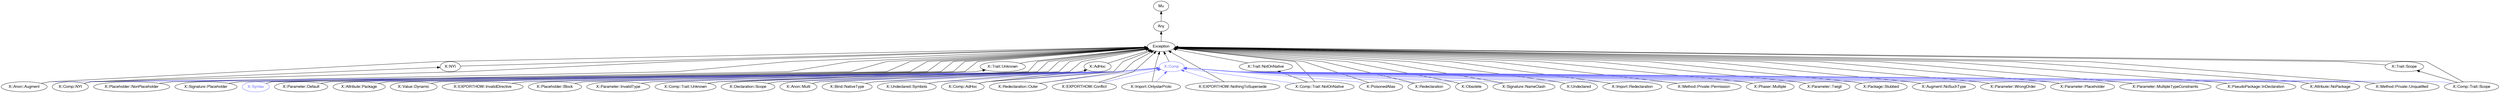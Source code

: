 digraph "perl6-type-graph" {
    rankdir=BT;
    splines=polyline;
    overlap=false; 
    // Types
    "X::Comp" [color="#6666FF", fontcolor="#6666FF", href="/type/X::Comp", fontname="FreeSans"];
    "Mu" [color="#000000", fontcolor="#000000", href="/type/Mu", fontname="FreeSans"];
    "Any" [color="#000000", fontcolor="#000000", href="/type/Any", fontname="FreeSans"];
    "Exception" [color="#000000", fontcolor="#000000", href="/type/Exception", fontname="FreeSans"];
    "X::Anon::Augment" [color="#000000", fontcolor="#000000", href="/type/X::Anon::Augment", fontname="FreeSans"];
    "X::NYI" [color="#000000", fontcolor="#000000", href="/type/X::NYI", fontname="FreeSans"];
    "X::Comp::NYI" [color="#000000", fontcolor="#000000", href="/type/X::Comp::NYI", fontname="FreeSans"];
    "X::Placeholder::NonPlaceholder" [color="#000000", fontcolor="#000000", href="/type/X::Placeholder::NonPlaceholder", fontname="FreeSans"];
    "X::Signature::Placeholder" [color="#000000", fontcolor="#000000", href="/type/X::Signature::Placeholder", fontname="FreeSans"];
    "X::Syntax" [color="#6666FF", fontcolor="#6666FF", href="/type/X::Syntax", fontname="FreeSans"];
    "X::Parameter::Default" [color="#000000", fontcolor="#000000", href="/type/X::Parameter::Default", fontname="FreeSans"];
    "X::Attribute::Package" [color="#000000", fontcolor="#000000", href="/type/X::Attribute::Package", fontname="FreeSans"];
    "X::Value::Dynamic" [color="#000000", fontcolor="#000000", href="/type/X::Value::Dynamic", fontname="FreeSans"];
    "X::EXPORTHOW::InvalidDirective" [color="#000000", fontcolor="#000000", href="/type/X::EXPORTHOW::InvalidDirective", fontname="FreeSans"];
    "X::Placeholder::Block" [color="#000000", fontcolor="#000000", href="/type/X::Placeholder::Block", fontname="FreeSans"];
    "X::Parameter::InvalidType" [color="#000000", fontcolor="#000000", href="/type/X::Parameter::InvalidType", fontname="FreeSans"];
    "X::Trait::Unknown" [color="#000000", fontcolor="#000000", href="/type/X::Trait::Unknown", fontname="FreeSans"];
    "X::Comp::Trait::Unknown" [color="#000000", fontcolor="#000000", href="/type/X::Comp::Trait::Unknown", fontname="FreeSans"];
    "X::Declaration::Scope" [color="#000000", fontcolor="#000000", href="/type/X::Declaration::Scope", fontname="FreeSans"];
    "X::Anon::Multi" [color="#000000", fontcolor="#000000", href="/type/X::Anon::Multi", fontname="FreeSans"];
    "X::Bind::NativeType" [color="#000000", fontcolor="#000000", href="/type/X::Bind::NativeType", fontname="FreeSans"];
    "X::Undeclared::Symbols" [color="#000000", fontcolor="#000000", href="/type/X::Undeclared::Symbols", fontname="FreeSans"];
    "X::AdHoc" [color="#000000", fontcolor="#000000", href="/type/X::AdHoc", fontname="FreeSans"];
    "X::Comp::AdHoc" [color="#000000", fontcolor="#000000", href="/type/X::Comp::AdHoc", fontname="FreeSans"];
    "X::Redeclaration::Outer" [color="#000000", fontcolor="#000000", href="/type/X::Redeclaration::Outer", fontname="FreeSans"];
    "X::EXPORTHOW::Conflict" [color="#000000", fontcolor="#000000", href="/type/X::EXPORTHOW::Conflict", fontname="FreeSans"];
    "X::Import::OnlystarProto" [color="#000000", fontcolor="#000000", href="/type/X::Import::OnlystarProto", fontname="FreeSans"];
    "X::EXPORTHOW::NothingToSupersede" [color="#000000", fontcolor="#000000", href="/type/X::EXPORTHOW::NothingToSupersede", fontname="FreeSans"];
    "X::Trait::NotOnNative" [color="#000000", fontcolor="#000000", href="/type/X::Trait::NotOnNative", fontname="FreeSans"];
    "X::Comp::Trait::NotOnNative" [color="#000000", fontcolor="#000000", href="/type/X::Comp::Trait::NotOnNative", fontname="FreeSans"];
    "X::PoisonedAlias" [color="#000000", fontcolor="#000000", href="/type/X::PoisonedAlias", fontname="FreeSans"];
    "X::Redeclaration" [color="#000000", fontcolor="#000000", href="/type/X::Redeclaration", fontname="FreeSans"];
    "X::Obsolete" [color="#000000", fontcolor="#000000", href="/type/X::Obsolete", fontname="FreeSans"];
    "X::Signature::NameClash" [color="#000000", fontcolor="#000000", href="/type/X::Signature::NameClash", fontname="FreeSans"];
    "X::Undeclared" [color="#000000", fontcolor="#000000", href="/type/X::Undeclared", fontname="FreeSans"];
    "X::Import::Redeclaration" [color="#000000", fontcolor="#000000", href="/type/X::Import::Redeclaration", fontname="FreeSans"];
    "X::Method::Private::Permission" [color="#000000", fontcolor="#000000", href="/type/X::Method::Private::Permission", fontname="FreeSans"];
    "X::Phaser::Multiple" [color="#000000", fontcolor="#000000", href="/type/X::Phaser::Multiple", fontname="FreeSans"];
    "X::Parameter::Twigil" [color="#000000", fontcolor="#000000", href="/type/X::Parameter::Twigil", fontname="FreeSans"];
    "X::Package::Stubbed" [color="#000000", fontcolor="#000000", href="/type/X::Package::Stubbed", fontname="FreeSans"];
    "X::Augment::NoSuchType" [color="#000000", fontcolor="#000000", href="/type/X::Augment::NoSuchType", fontname="FreeSans"];
    "X::Parameter::WrongOrder" [color="#000000", fontcolor="#000000", href="/type/X::Parameter::WrongOrder", fontname="FreeSans"];
    "X::Parameter::Placeholder" [color="#000000", fontcolor="#000000", href="/type/X::Parameter::Placeholder", fontname="FreeSans"];
    "X::Parameter::MultipleTypeConstraints" [color="#000000", fontcolor="#000000", href="/type/X::Parameter::MultipleTypeConstraints", fontname="FreeSans"];
    "X::PseudoPackage::InDeclaration" [color="#000000", fontcolor="#000000", href="/type/X::PseudoPackage::InDeclaration", fontname="FreeSans"];
    "X::Attribute::NoPackage" [color="#000000", fontcolor="#000000", href="/type/X::Attribute::NoPackage", fontname="FreeSans"];
    "X::Method::Private::Unqualified" [color="#000000", fontcolor="#000000", href="/type/X::Method::Private::Unqualified", fontname="FreeSans"];
    "X::Trait::Scope" [color="#000000", fontcolor="#000000", href="/type/X::Trait::Scope", fontname="FreeSans"];
    "X::Comp::Trait::Scope" [color="#000000", fontcolor="#000000", href="/type/X::Comp::Trait::Scope", fontname="FreeSans"];

    // Superclasses
    "X::Comp" -> "Exception" [color="#000000"];
    "Any" -> "Mu" [color="#000000"];
    "Exception" -> "Any" [color="#000000"];
    "X::Anon::Augment" -> "Exception" [color="#000000"];
    "X::NYI" -> "Exception" [color="#000000"];
    "X::Comp::NYI" -> "X::NYI" [color="#000000"];
    "X::Comp::NYI" -> "Exception" [color="#000000"];
    "X::Placeholder::NonPlaceholder" -> "Exception" [color="#000000"];
    "X::Signature::Placeholder" -> "Exception" [color="#000000"];
    "X::Syntax" -> "Exception" [color="#000000"];
    "X::Parameter::Default" -> "Exception" [color="#000000"];
    "X::Attribute::Package" -> "Exception" [color="#000000"];
    "X::Value::Dynamic" -> "Exception" [color="#000000"];
    "X::EXPORTHOW::InvalidDirective" -> "Exception" [color="#000000"];
    "X::Placeholder::Block" -> "Exception" [color="#000000"];
    "X::Parameter::InvalidType" -> "Exception" [color="#000000"];
    "X::Trait::Unknown" -> "Exception" [color="#000000"];
    "X::Comp::Trait::Unknown" -> "X::Trait::Unknown" [color="#000000"];
    "X::Comp::Trait::Unknown" -> "Exception" [color="#000000"];
    "X::Declaration::Scope" -> "Exception" [color="#000000"];
    "X::Anon::Multi" -> "Exception" [color="#000000"];
    "X::Bind::NativeType" -> "Exception" [color="#000000"];
    "X::Undeclared::Symbols" -> "Exception" [color="#000000"];
    "X::AdHoc" -> "Exception" [color="#000000"];
    "X::Comp::AdHoc" -> "X::AdHoc" [color="#000000"];
    "X::Comp::AdHoc" -> "Exception" [color="#000000"];
    "X::Redeclaration::Outer" -> "Exception" [color="#000000"];
    "X::EXPORTHOW::Conflict" -> "Exception" [color="#000000"];
    "X::Import::OnlystarProto" -> "Exception" [color="#000000"];
    "X::EXPORTHOW::NothingToSupersede" -> "Exception" [color="#000000"];
    "X::Trait::NotOnNative" -> "Exception" [color="#000000"];
    "X::Comp::Trait::NotOnNative" -> "X::Trait::NotOnNative" [color="#000000"];
    "X::Comp::Trait::NotOnNative" -> "Exception" [color="#000000"];
    "X::PoisonedAlias" -> "Exception" [color="#000000"];
    "X::Redeclaration" -> "Exception" [color="#000000"];
    "X::Obsolete" -> "Exception" [color="#000000"];
    "X::Signature::NameClash" -> "Exception" [color="#000000"];
    "X::Undeclared" -> "Exception" [color="#000000"];
    "X::Import::Redeclaration" -> "Exception" [color="#000000"];
    "X::Method::Private::Permission" -> "Exception" [color="#000000"];
    "X::Phaser::Multiple" -> "Exception" [color="#000000"];
    "X::Parameter::Twigil" -> "Exception" [color="#000000"];
    "X::Package::Stubbed" -> "Exception" [color="#000000"];
    "X::Augment::NoSuchType" -> "Exception" [color="#000000"];
    "X::Parameter::WrongOrder" -> "Exception" [color="#000000"];
    "X::Parameter::Placeholder" -> "Exception" [color="#000000"];
    "X::Parameter::MultipleTypeConstraints" -> "Exception" [color="#000000"];
    "X::PseudoPackage::InDeclaration" -> "Exception" [color="#000000"];
    "X::Attribute::NoPackage" -> "Exception" [color="#000000"];
    "X::Method::Private::Unqualified" -> "Exception" [color="#000000"];
    "X::Trait::Scope" -> "Exception" [color="#000000"];
    "X::Comp::Trait::Scope" -> "X::Trait::Scope" [color="#000000"];
    "X::Comp::Trait::Scope" -> "Exception" [color="#000000"];

    // Roles
    "X::Anon::Augment" -> "X::Comp" [color="#6666FF"];
    "X::Comp::NYI" -> "X::Comp" [color="#6666FF"];
    "X::Placeholder::NonPlaceholder" -> "X::Comp" [color="#6666FF"];
    "X::Signature::Placeholder" -> "X::Comp" [color="#6666FF"];
    "X::Syntax" -> "X::Comp" [color="#6666FF"];
    "X::Parameter::Default" -> "X::Comp" [color="#6666FF"];
    "X::Attribute::Package" -> "X::Comp" [color="#6666FF"];
    "X::Value::Dynamic" -> "X::Comp" [color="#6666FF"];
    "X::EXPORTHOW::InvalidDirective" -> "X::Comp" [color="#6666FF"];
    "X::Placeholder::Block" -> "X::Comp" [color="#6666FF"];
    "X::Parameter::InvalidType" -> "X::Comp" [color="#6666FF"];
    "X::Comp::Trait::Unknown" -> "X::Comp" [color="#6666FF"];
    "X::Declaration::Scope" -> "X::Comp" [color="#6666FF"];
    "X::Anon::Multi" -> "X::Comp" [color="#6666FF"];
    "X::Bind::NativeType" -> "X::Comp" [color="#6666FF"];
    "X::Undeclared::Symbols" -> "X::Comp" [color="#6666FF"];
    "X::Comp::AdHoc" -> "X::Comp" [color="#6666FF"];
    "X::Redeclaration::Outer" -> "X::Comp" [color="#6666FF"];
    "X::EXPORTHOW::Conflict" -> "X::Comp" [color="#6666FF"];
    "X::Import::OnlystarProto" -> "X::Comp" [color="#6666FF"];
    "X::EXPORTHOW::NothingToSupersede" -> "X::Comp" [color="#6666FF"];
    "X::Comp::Trait::NotOnNative" -> "X::Comp" [color="#6666FF"];
    "X::PoisonedAlias" -> "X::Comp" [color="#6666FF"];
    "X::Redeclaration" -> "X::Comp" [color="#6666FF"];
    "X::Obsolete" -> "X::Comp" [color="#6666FF"];
    "X::Signature::NameClash" -> "X::Comp" [color="#6666FF"];
    "X::Undeclared" -> "X::Comp" [color="#6666FF"];
    "X::Import::Redeclaration" -> "X::Comp" [color="#6666FF"];
    "X::Method::Private::Permission" -> "X::Comp" [color="#6666FF"];
    "X::Phaser::Multiple" -> "X::Comp" [color="#6666FF"];
    "X::Parameter::Twigil" -> "X::Comp" [color="#6666FF"];
    "X::Package::Stubbed" -> "X::Comp" [color="#6666FF"];
    "X::Augment::NoSuchType" -> "X::Comp" [color="#6666FF"];
    "X::Parameter::WrongOrder" -> "X::Comp" [color="#6666FF"];
    "X::Parameter::Placeholder" -> "X::Comp" [color="#6666FF"];
    "X::Parameter::MultipleTypeConstraints" -> "X::Comp" [color="#6666FF"];
    "X::PseudoPackage::InDeclaration" -> "X::Comp" [color="#6666FF"];
    "X::Attribute::NoPackage" -> "X::Comp" [color="#6666FF"];
    "X::Method::Private::Unqualified" -> "X::Comp" [color="#6666FF"];
    "X::Comp::Trait::Scope" -> "X::Comp" [color="#6666FF"];
}
